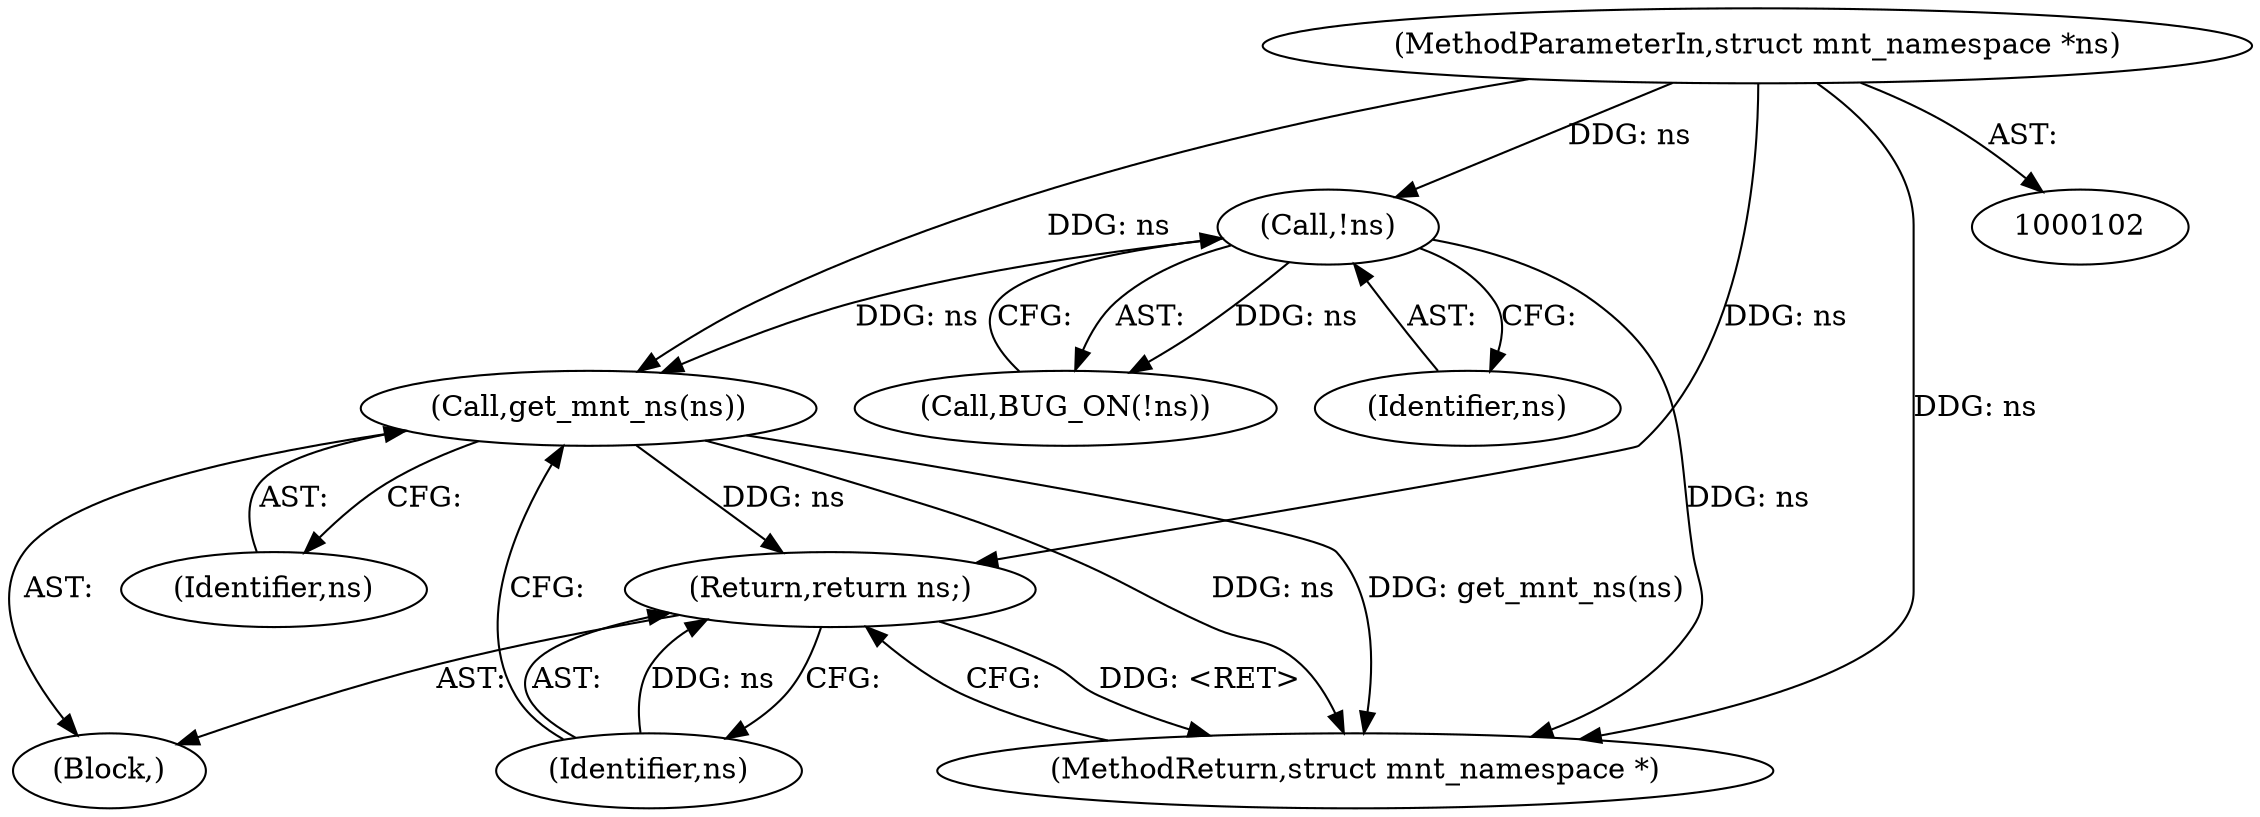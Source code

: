 digraph "0_linux_d29216842a85c7970c536108e093963f02714498_2@pointer" {
"1000131" [label="(Call,get_mnt_ns(ns))"];
"1000122" [label="(Call,!ns)"];
"1000104" [label="(MethodParameterIn,struct mnt_namespace *ns)"];
"1000133" [label="(Return,return ns;)"];
"1000121" [label="(Call,BUG_ON(!ns))"];
"1000123" [label="(Identifier,ns)"];
"1000132" [label="(Identifier,ns)"];
"1000104" [label="(MethodParameterIn,struct mnt_namespace *ns)"];
"1000291" [label="(MethodReturn,struct mnt_namespace *)"];
"1000130" [label="(Block,)"];
"1000133" [label="(Return,return ns;)"];
"1000122" [label="(Call,!ns)"];
"1000131" [label="(Call,get_mnt_ns(ns))"];
"1000134" [label="(Identifier,ns)"];
"1000131" -> "1000130"  [label="AST: "];
"1000131" -> "1000132"  [label="CFG: "];
"1000132" -> "1000131"  [label="AST: "];
"1000134" -> "1000131"  [label="CFG: "];
"1000131" -> "1000291"  [label="DDG: ns"];
"1000131" -> "1000291"  [label="DDG: get_mnt_ns(ns)"];
"1000122" -> "1000131"  [label="DDG: ns"];
"1000104" -> "1000131"  [label="DDG: ns"];
"1000131" -> "1000133"  [label="DDG: ns"];
"1000122" -> "1000121"  [label="AST: "];
"1000122" -> "1000123"  [label="CFG: "];
"1000123" -> "1000122"  [label="AST: "];
"1000121" -> "1000122"  [label="CFG: "];
"1000122" -> "1000291"  [label="DDG: ns"];
"1000122" -> "1000121"  [label="DDG: ns"];
"1000104" -> "1000122"  [label="DDG: ns"];
"1000104" -> "1000102"  [label="AST: "];
"1000104" -> "1000291"  [label="DDG: ns"];
"1000104" -> "1000133"  [label="DDG: ns"];
"1000133" -> "1000130"  [label="AST: "];
"1000133" -> "1000134"  [label="CFG: "];
"1000134" -> "1000133"  [label="AST: "];
"1000291" -> "1000133"  [label="CFG: "];
"1000133" -> "1000291"  [label="DDG: <RET>"];
"1000134" -> "1000133"  [label="DDG: ns"];
}
